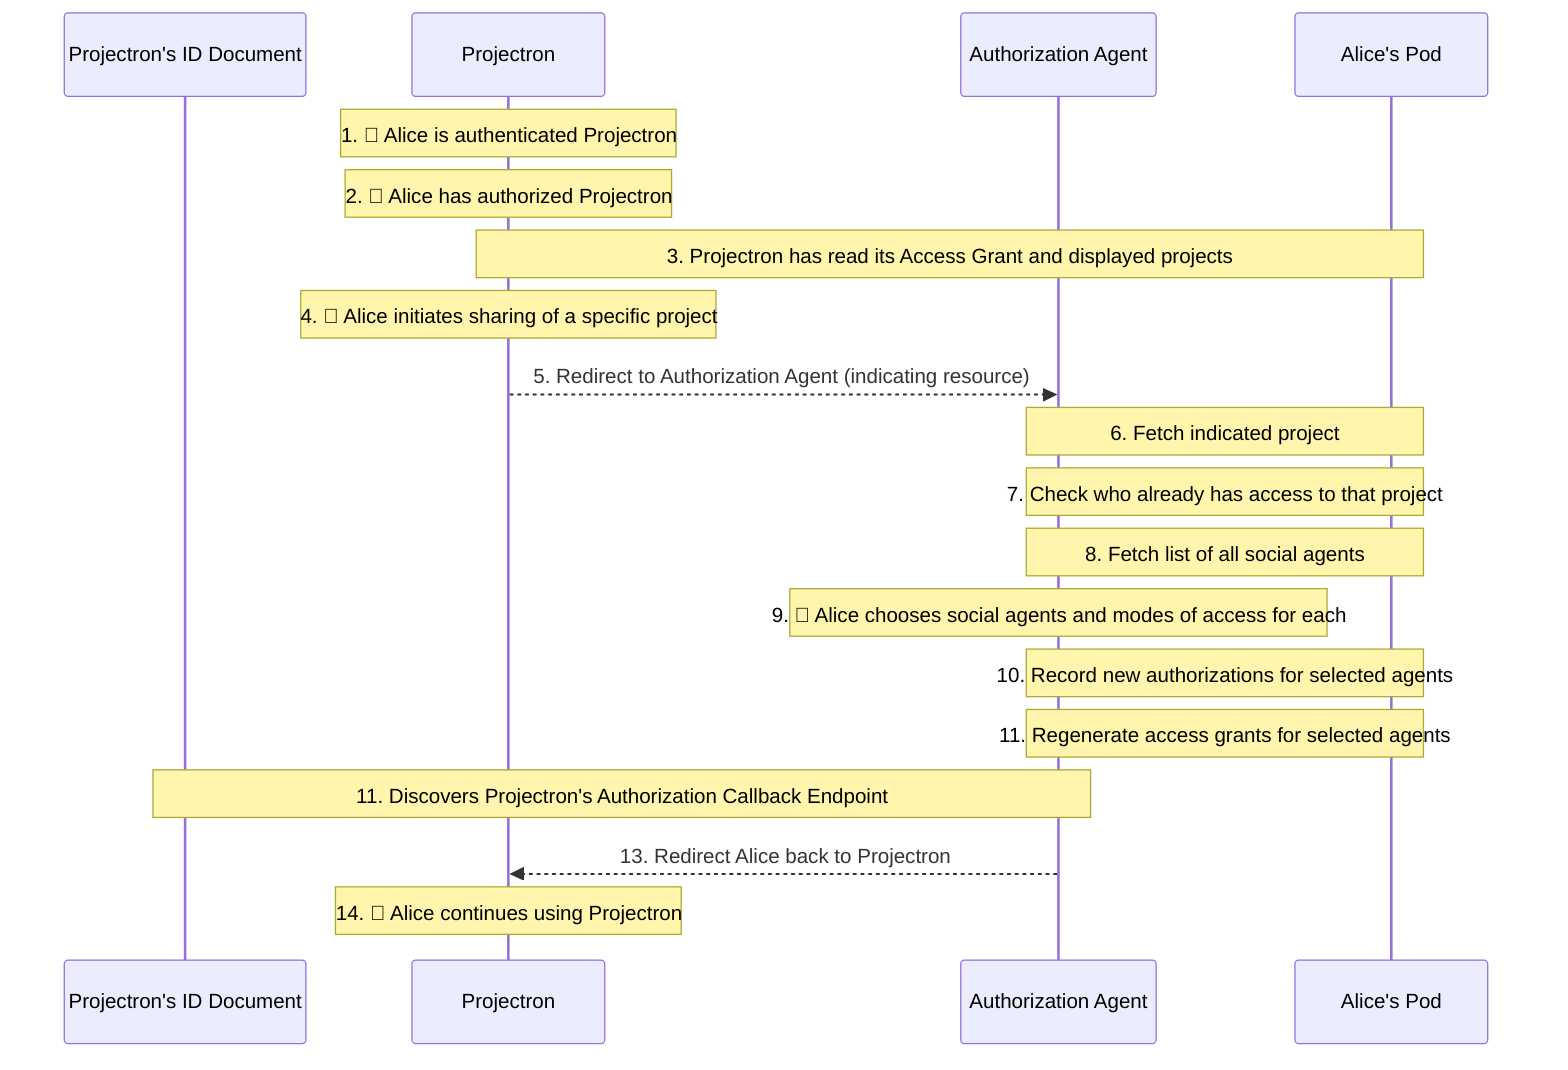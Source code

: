 sequenceDiagram
    participant Projectron's ID Document
    participant Projectron
    participant Authorization Agent
    participant Alice's Pod
    Note over Projectron: 1. 👩 Alice is authenticated Projectron
    Note over Projectron: 2. 👩 Alice has authorized Projectron
    Note over Projectron, Alice's Pod: 3. Projectron has read its Access Grant and displayed projects
    Note over Projectron: 4. 👩 Alice initiates sharing of a specific project
    Projectron-->>Authorization Agent: 5. Redirect to Authorization Agent (indicating resource)
    Note over Authorization Agent, Alice's Pod: 6. Fetch indicated project
    Note over Authorization Agent, Alice's Pod: 7. Check who already has access to that project
    Note over Authorization Agent, Alice's Pod: 8. Fetch list of all social agents
    Note over Authorization Agent: 9. 👩 Alice chooses social agents and modes of access for each
    Note over Authorization Agent, Alice's Pod: 10. Record new authorizations for selected agents
    Note over Authorization Agent, Alice's Pod: 11. Regenerate access grants for selected agents
    Note over Projectron's ID Document, Authorization Agent: 11. Discovers Projectron's Authorization Callback Endpoint
    Authorization Agent-->>Projectron: 13. Redirect Alice back to Projectron
    Note over Projectron: 14. 👩 Alice continues using Projectron